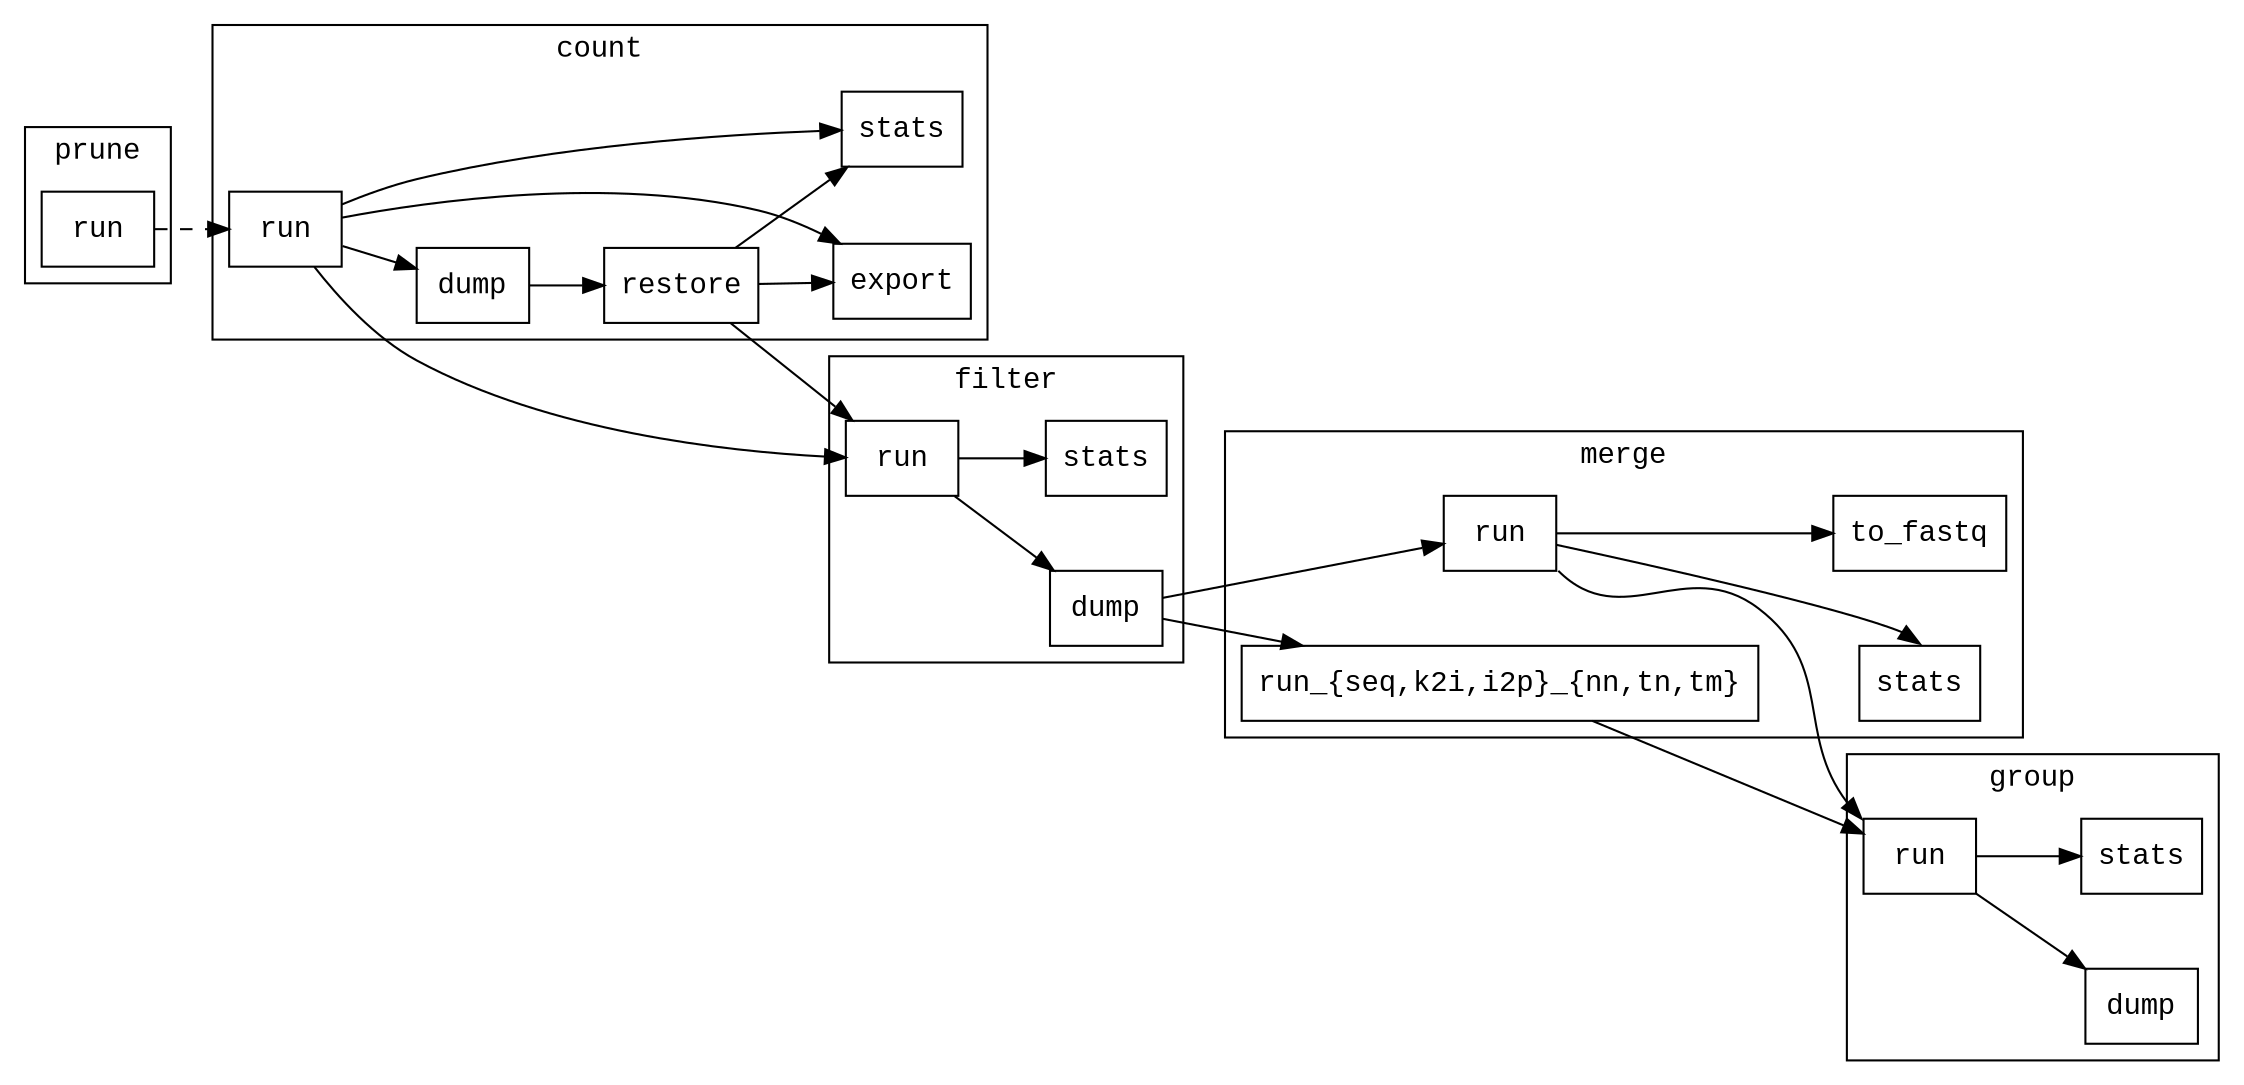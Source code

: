 digraph stage_deps {
    graph [fontname = "Liberation Mono", nodesep = 0.5];
    node [fontname = "Liberation Mono", shape = box];
    edge [fontname = "Liberation Mono"];

    rankdir=LR;

    subgraph cluster_0 {
        label = "prune"
        color = black;
        "prune:run" [label = run];
    }

    subgraph cluster_1 {
        label = "count"
        color = black;
        "count:run" [label = run];
        "count:dump" [label = dump];
        "count:stats" [label = stats];
        "count:restore" [label = restore];
        "count:export" [label = export];
    }

    subgraph cluster_2 {
        label = "filter"
        color = black;
        "filter:run" [label = run];
        "filter:dump" [label = dump];
        "filter:stats" [label = stats];
    }

    subgraph cluster_3 {
        label = "merge"
        color = black;
        "merge:run" [label = run];
        "merge:run_{seq,k2i,i2p}_{nn,tn,tm}"
            [label = "run_{seq,k2i,i2p}_{nn,tn,tm}"];
        "merge:stats" [label = stats];
        "merge:to_fastq" [label = to_fastq];
    }

    subgraph cluster_4 {
        label = "group"
        color = black;
        "group:run" [label = run];
        "group:dump" [label = dump];
        "group:stats" [label = stats];
    }

    "prune:run" -> "count:run" [style = dashed]

    "count:run" -> "count:dump"
    "count:run" -> "count:stats"
    "count:run" -> "count:export"
    "count:dump" -> "count:restore"
    "count:restore" -> "count:stats"
    "count:restore" -> "count:export"
    "count:run" -> "filter:run"
    "count:restore" -> "filter:run"

    "filter:run" -> "filter:dump"
    "filter:run" -> "filter:stats"
    "filter:dump" -> "merge:run"
    "filter:dump" -> "merge:run_{seq,k2i,i2p}_{nn,tn,tm}"

    "merge:run" -> "merge:stats":n
    "merge:run" -> "merge:to_fastq"
    "merge:run":se -> "group:run":nw
    "merge:run_{seq,k2i,i2p}_{nn,tn,tm}" -> "group:run"

    "group:run" -> "group:dump"
    "group:run" -> "group:stats"
}
